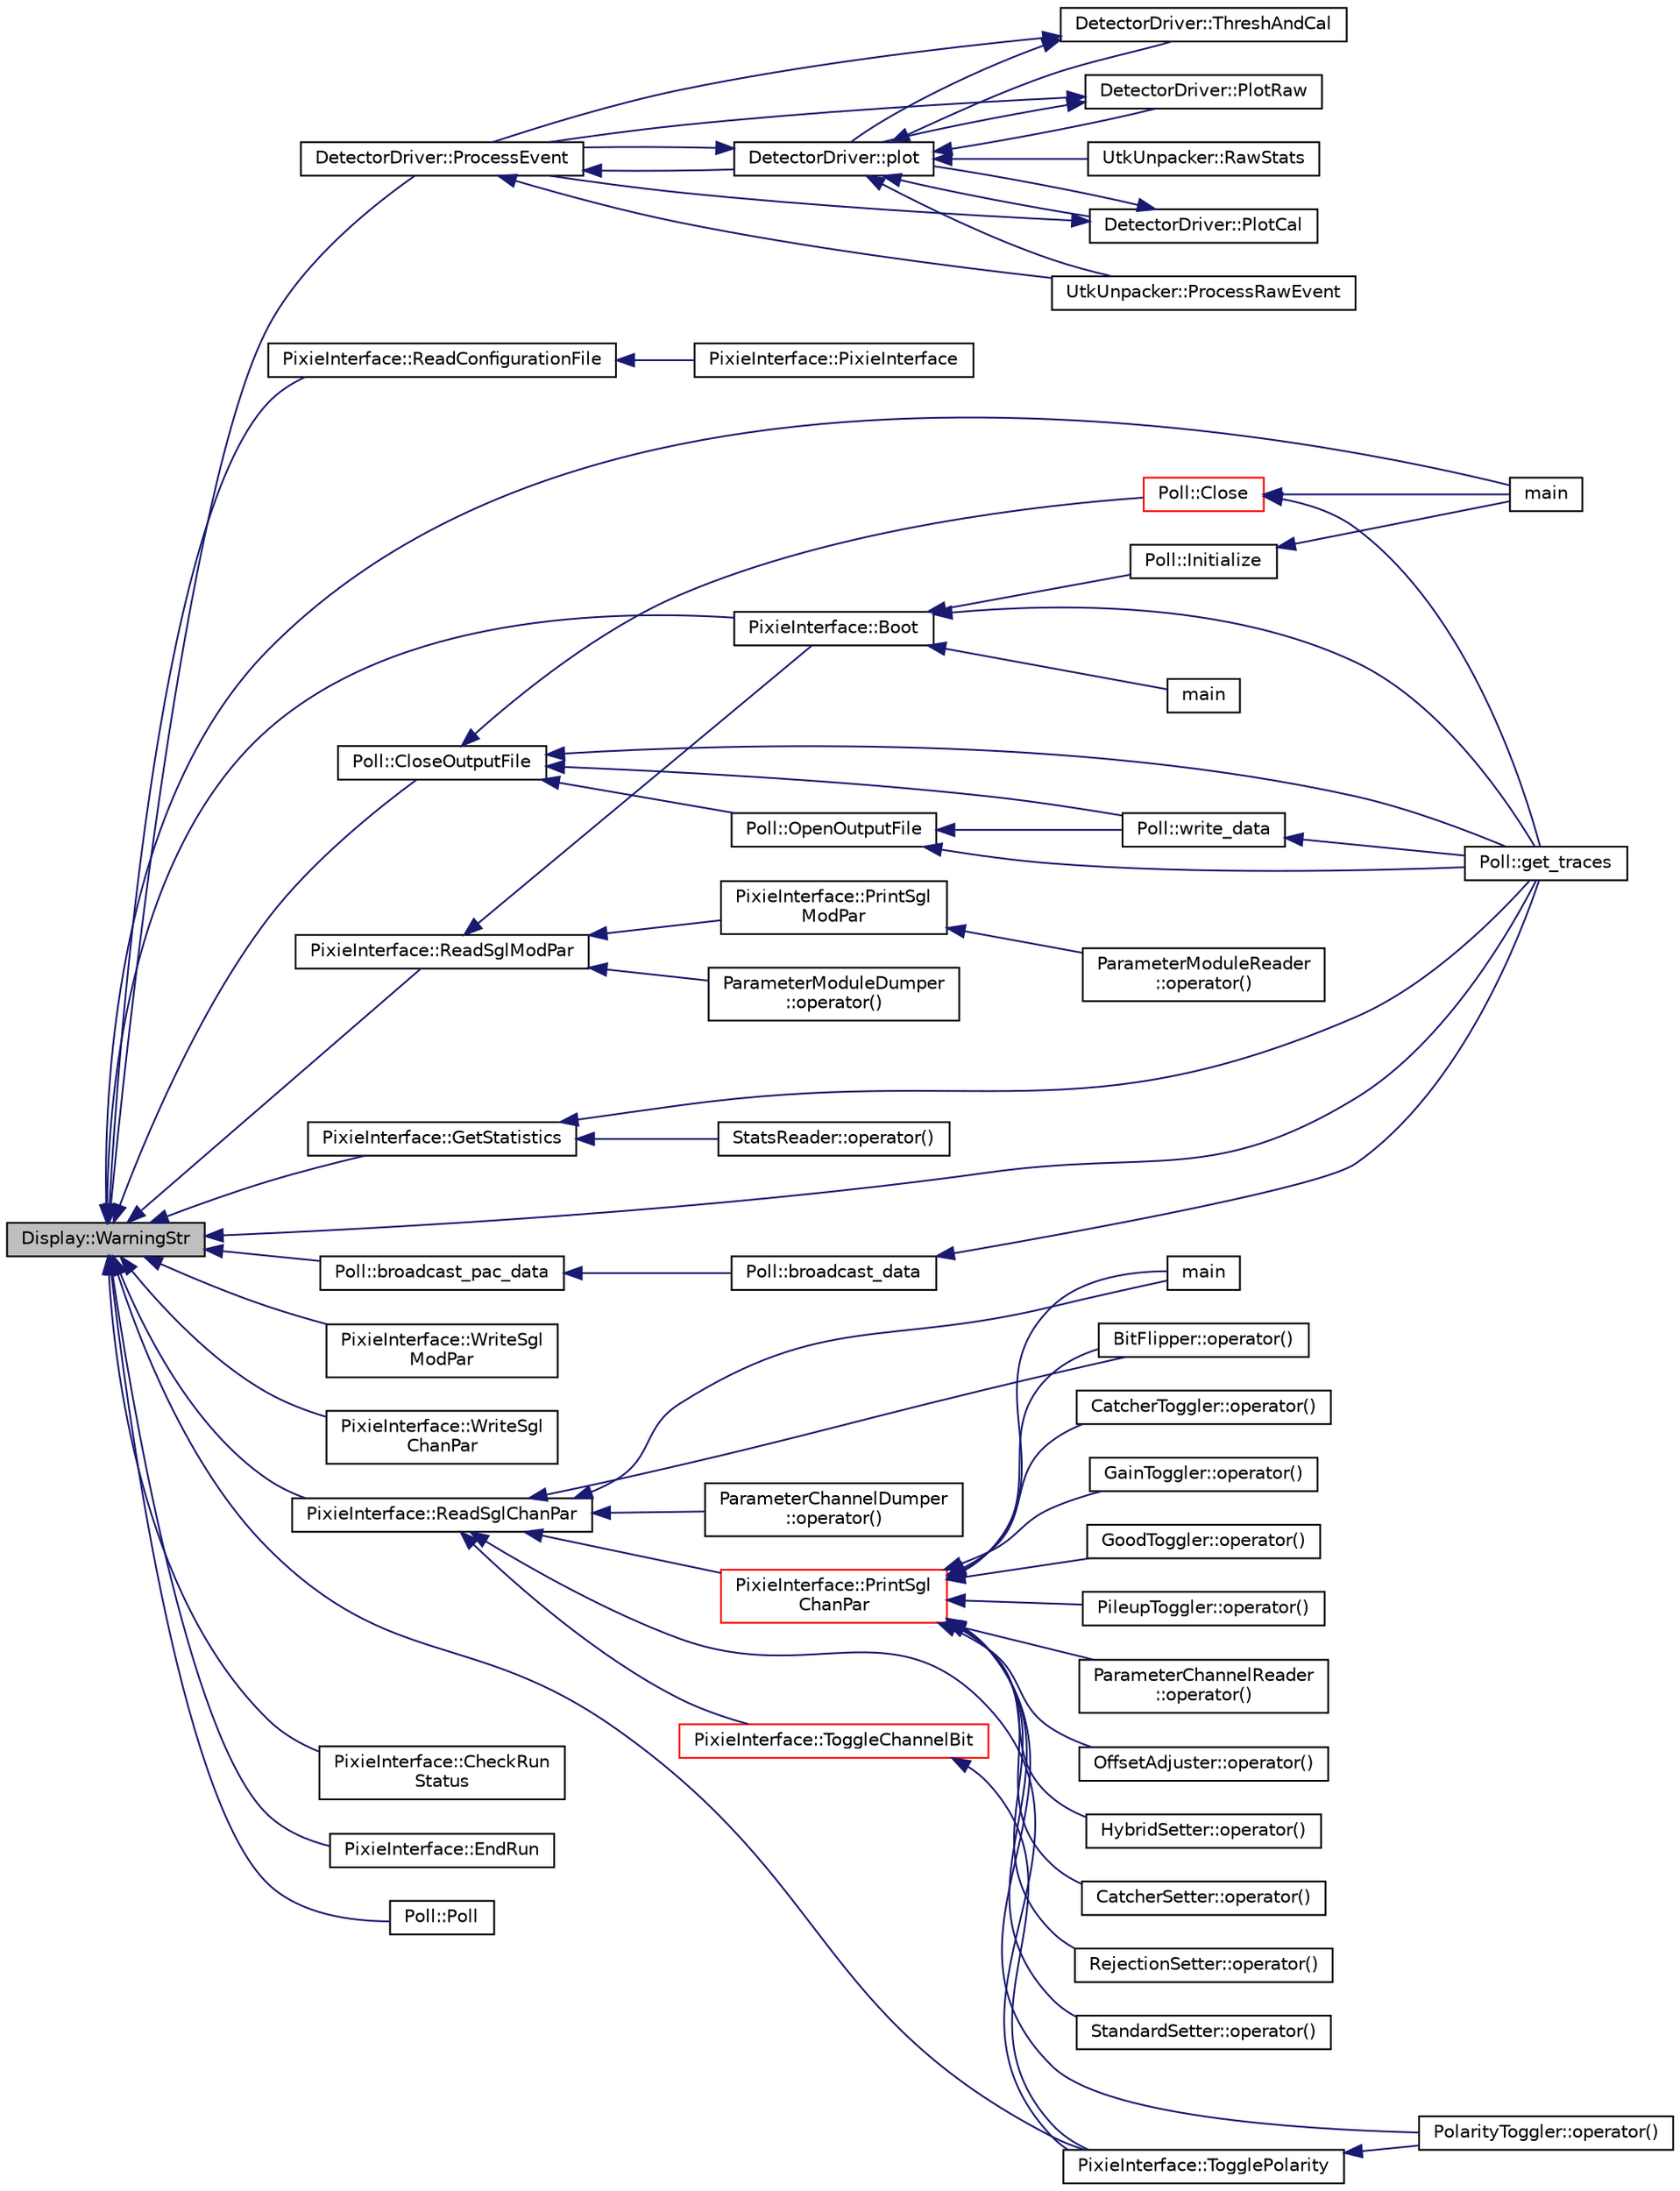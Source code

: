 digraph "Display::WarningStr"
{
  edge [fontname="Helvetica",fontsize="10",labelfontname="Helvetica",labelfontsize="10"];
  node [fontname="Helvetica",fontsize="10",shape=record];
  rankdir="LR";
  Node1 [label="Display::WarningStr",height=0.2,width=0.4,color="black", fillcolor="grey75", style="filled", fontcolor="black"];
  Node1 -> Node2 [dir="back",color="midnightblue",fontsize="10",style="solid",fontname="Helvetica"];
  Node2 [label="DetectorDriver::ProcessEvent",height=0.2,width=0.4,color="black", fillcolor="white", style="filled",URL="$de/d91/class_detector_driver.html#a19c152206c95dfbc2a98ffd1d002165e",tooltip="Control of the event processing. "];
  Node2 -> Node3 [dir="back",color="midnightblue",fontsize="10",style="solid",fontname="Helvetica"];
  Node3 [label="DetectorDriver::plot",height=0.2,width=0.4,color="black", fillcolor="white", style="filled",URL="$de/d91/class_detector_driver.html#a3a556ab94a878e057dea8a081d0df55a",tooltip="Plots into histogram defined by dammId. "];
  Node3 -> Node2 [dir="back",color="midnightblue",fontsize="10",style="solid",fontname="Helvetica"];
  Node3 -> Node4 [dir="back",color="midnightblue",fontsize="10",style="solid",fontname="Helvetica"];
  Node4 [label="DetectorDriver::ThreshAndCal",height=0.2,width=0.4,color="black", fillcolor="white", style="filled",URL="$de/d91/class_detector_driver.html#a2ae4e98c641d49183631eceb40dc19bb",tooltip="Check threshold and calibrate each channel. Check the thresholds and calibrate the energy for each ch..."];
  Node4 -> Node2 [dir="back",color="midnightblue",fontsize="10",style="solid",fontname="Helvetica"];
  Node4 -> Node3 [dir="back",color="midnightblue",fontsize="10",style="solid",fontname="Helvetica"];
  Node3 -> Node5 [dir="back",color="midnightblue",fontsize="10",style="solid",fontname="Helvetica"];
  Node5 [label="DetectorDriver::PlotRaw",height=0.2,width=0.4,color="black", fillcolor="white", style="filled",URL="$de/d91/class_detector_driver.html#a7f2a28ba2a756e034e38630a5e258309"];
  Node5 -> Node2 [dir="back",color="midnightblue",fontsize="10",style="solid",fontname="Helvetica"];
  Node5 -> Node3 [dir="back",color="midnightblue",fontsize="10",style="solid",fontname="Helvetica"];
  Node3 -> Node6 [dir="back",color="midnightblue",fontsize="10",style="solid",fontname="Helvetica"];
  Node6 [label="DetectorDriver::PlotCal",height=0.2,width=0.4,color="black", fillcolor="white", style="filled",URL="$de/d91/class_detector_driver.html#ad966b8fe4330bb0cf117422b9bd08f40"];
  Node6 -> Node2 [dir="back",color="midnightblue",fontsize="10",style="solid",fontname="Helvetica"];
  Node6 -> Node3 [dir="back",color="midnightblue",fontsize="10",style="solid",fontname="Helvetica"];
  Node3 -> Node7 [dir="back",color="midnightblue",fontsize="10",style="solid",fontname="Helvetica"];
  Node7 [label="UtkUnpacker::ProcessRawEvent",height=0.2,width=0.4,color="black", fillcolor="white", style="filled",URL="$d4/d48/class_utk_unpacker.html#a09c96dd753088977aa1f458f7c07d24b",tooltip="Process all events in the event list. "];
  Node3 -> Node8 [dir="back",color="midnightblue",fontsize="10",style="solid",fontname="Helvetica"];
  Node8 [label="UtkUnpacker::RawStats",height=0.2,width=0.4,color="black", fillcolor="white", style="filled",URL="$d4/d48/class_utk_unpacker.html#a61ba5974ee476d5c3ab316b5b6759204",tooltip="Add an event to generic statistics output. "];
  Node2 -> Node7 [dir="back",color="midnightblue",fontsize="10",style="solid",fontname="Helvetica"];
  Node1 -> Node9 [dir="back",color="midnightblue",fontsize="10",style="solid",fontname="Helvetica"];
  Node9 [label="PixieInterface::ReadConfigurationFile",height=0.2,width=0.4,color="black", fillcolor="white", style="filled",URL="$d9/dc6/class_pixie_interface.html#a48914508b045dc634d63c0ae3d761dfd"];
  Node9 -> Node10 [dir="back",color="midnightblue",fontsize="10",style="solid",fontname="Helvetica"];
  Node10 [label="PixieInterface::PixieInterface",height=0.2,width=0.4,color="black", fillcolor="white", style="filled",URL="$d9/dc6/class_pixie_interface.html#a0c452e4ca18faa9f9efc4e2f6a5d5e6e"];
  Node1 -> Node11 [dir="back",color="midnightblue",fontsize="10",style="solid",fontname="Helvetica"];
  Node11 [label="PixieInterface::Boot",height=0.2,width=0.4,color="black", fillcolor="white", style="filled",URL="$d9/dc6/class_pixie_interface.html#ae470f4ea2b5e2955599a2e05a4d30e25"];
  Node11 -> Node12 [dir="back",color="midnightblue",fontsize="10",style="solid",fontname="Helvetica"];
  Node12 [label="main",height=0.2,width=0.4,color="black", fillcolor="white", style="filled",URL="$d9/d36/adjust__offsets_8cpp.html#a0ddf1224851353fc92bfbff6f499fa97"];
  Node11 -> Node13 [dir="back",color="midnightblue",fontsize="10",style="solid",fontname="Helvetica"];
  Node13 [label="Poll::Initialize",height=0.2,width=0.4,color="black", fillcolor="white", style="filled",URL="$d6/db0/class_poll.html#a1353049de2d032ee6aabd8f1f714941d",tooltip="Initialize the poll object. "];
  Node13 -> Node14 [dir="back",color="midnightblue",fontsize="10",style="solid",fontname="Helvetica"];
  Node14 [label="main",height=0.2,width=0.4,color="black", fillcolor="white", style="filled",URL="$d1/d50/poll2_8cpp.html#a0ddf1224851353fc92bfbff6f499fa97"];
  Node11 -> Node15 [dir="back",color="midnightblue",fontsize="10",style="solid",fontname="Helvetica"];
  Node15 [label="Poll::get_traces",height=0.2,width=0.4,color="black", fillcolor="white", style="filled",URL="$d6/db0/class_poll.html#a7bc77d04169be53d1a3553e0a55932d6",tooltip="Acquire raw traces from a pixie module. "];
  Node1 -> Node16 [dir="back",color="midnightblue",fontsize="10",style="solid",fontname="Helvetica"];
  Node16 [label="PixieInterface::WriteSgl\lModPar",height=0.2,width=0.4,color="black", fillcolor="white", style="filled",URL="$d9/dc6/class_pixie_interface.html#a2663b889c6b8c53f3cb07cde02d8948f"];
  Node1 -> Node17 [dir="back",color="midnightblue",fontsize="10",style="solid",fontname="Helvetica"];
  Node17 [label="PixieInterface::ReadSglModPar",height=0.2,width=0.4,color="black", fillcolor="white", style="filled",URL="$d9/dc6/class_pixie_interface.html#ae4d4aa8172a2a68c38040c767e1d2579"];
  Node17 -> Node11 [dir="back",color="midnightblue",fontsize="10",style="solid",fontname="Helvetica"];
  Node17 -> Node18 [dir="back",color="midnightblue",fontsize="10",style="solid",fontname="Helvetica"];
  Node18 [label="PixieInterface::PrintSgl\lModPar",height=0.2,width=0.4,color="black", fillcolor="white", style="filled",URL="$d9/dc6/class_pixie_interface.html#a97513eceba0847c10a1359462e5062e7"];
  Node18 -> Node19 [dir="back",color="midnightblue",fontsize="10",style="solid",fontname="Helvetica"];
  Node19 [label="ParameterModuleReader\l::operator()",height=0.2,width=0.4,color="black", fillcolor="white", style="filled",URL="$d4/d6d/class_parameter_module_reader.html#ac210bba342dc586a7eb1e3ae974099de"];
  Node17 -> Node20 [dir="back",color="midnightblue",fontsize="10",style="solid",fontname="Helvetica"];
  Node20 [label="ParameterModuleDumper\l::operator()",height=0.2,width=0.4,color="black", fillcolor="white", style="filled",URL="$d1/df5/class_parameter_module_dumper.html#a7b9855802478d7f8be1fc7108b80ac35"];
  Node1 -> Node21 [dir="back",color="midnightblue",fontsize="10",style="solid",fontname="Helvetica"];
  Node21 [label="PixieInterface::WriteSgl\lChanPar",height=0.2,width=0.4,color="black", fillcolor="white", style="filled",URL="$d9/dc6/class_pixie_interface.html#a575e2b7a3012ac62e5123e3da5718f4b"];
  Node1 -> Node22 [dir="back",color="midnightblue",fontsize="10",style="solid",fontname="Helvetica"];
  Node22 [label="PixieInterface::ReadSglChanPar",height=0.2,width=0.4,color="black", fillcolor="white", style="filled",URL="$d9/dc6/class_pixie_interface.html#ab9aa18adad4d33916a225e1ad2d7d177"];
  Node22 -> Node23 [dir="back",color="midnightblue",fontsize="10",style="solid",fontname="Helvetica"];
  Node23 [label="main",height=0.2,width=0.4,color="black", fillcolor="white", style="filled",URL="$db/d9f/param_scan_8cpp.html#a0ddf1224851353fc92bfbff6f499fa97",tooltip="A program. "];
  Node22 -> Node24 [dir="back",color="midnightblue",fontsize="10",style="solid",fontname="Helvetica"];
  Node24 [label="PixieInterface::PrintSgl\lChanPar",height=0.2,width=0.4,color="red", fillcolor="white", style="filled",URL="$d9/dc6/class_pixie_interface.html#aed6aa4fe372ef3e1e658915fb7cd3885"];
  Node24 -> Node23 [dir="back",color="midnightblue",fontsize="10",style="solid",fontname="Helvetica"];
  Node24 -> Node25 [dir="back",color="midnightblue",fontsize="10",style="solid",fontname="Helvetica"];
  Node25 [label="BitFlipper::operator()",height=0.2,width=0.4,color="black", fillcolor="white", style="filled",URL="$d0/d6f/class_bit_flipper.html#ab50f1ee20e65a21b00b7cf905e16b294"];
  Node24 -> Node26 [dir="back",color="midnightblue",fontsize="10",style="solid",fontname="Helvetica"];
  Node26 [label="ParameterChannelReader\l::operator()",height=0.2,width=0.4,color="black", fillcolor="white", style="filled",URL="$d9/dfc/class_parameter_channel_reader.html#a1e0d0b7665a5dfd154d3f25e55e69d3b"];
  Node24 -> Node27 [dir="back",color="midnightblue",fontsize="10",style="solid",fontname="Helvetica"];
  Node27 [label="OffsetAdjuster::operator()",height=0.2,width=0.4,color="black", fillcolor="white", style="filled",URL="$dc/d5b/class_offset_adjuster.html#ae50267b0040dcaee357035469c93d13e"];
  Node24 -> Node28 [dir="back",color="midnightblue",fontsize="10",style="solid",fontname="Helvetica"];
  Node28 [label="HybridSetter::operator()",height=0.2,width=0.4,color="black", fillcolor="white", style="filled",URL="$d3/d42/class_hybrid_setter.html#a07b28f916c96faede61aff1bddd033d7"];
  Node24 -> Node29 [dir="back",color="midnightblue",fontsize="10",style="solid",fontname="Helvetica"];
  Node29 [label="CatcherSetter::operator()",height=0.2,width=0.4,color="black", fillcolor="white", style="filled",URL="$de/d44/class_catcher_setter.html#a820ee6f97299901120144b76280733e2"];
  Node24 -> Node30 [dir="back",color="midnightblue",fontsize="10",style="solid",fontname="Helvetica"];
  Node30 [label="RejectionSetter::operator()",height=0.2,width=0.4,color="black", fillcolor="white", style="filled",URL="$d6/dea/class_rejection_setter.html#a9eae57ed216131a3019cf8ba2b58f78f"];
  Node24 -> Node31 [dir="back",color="midnightblue",fontsize="10",style="solid",fontname="Helvetica"];
  Node31 [label="StandardSetter::operator()",height=0.2,width=0.4,color="black", fillcolor="white", style="filled",URL="$d5/dd7/class_standard_setter.html#ab88aeb735edac44d25880f7129a3cf98"];
  Node24 -> Node32 [dir="back",color="midnightblue",fontsize="10",style="solid",fontname="Helvetica"];
  Node32 [label="CatcherToggler::operator()",height=0.2,width=0.4,color="black", fillcolor="white", style="filled",URL="$d2/dbc/class_catcher_toggler.html#a7743016f7de84bd601de5867cbb87766"];
  Node24 -> Node33 [dir="back",color="midnightblue",fontsize="10",style="solid",fontname="Helvetica"];
  Node33 [label="GainToggler::operator()",height=0.2,width=0.4,color="black", fillcolor="white", style="filled",URL="$d2/dc4/class_gain_toggler.html#a76d007d56b6b5c7aff8198b75247d7b4"];
  Node24 -> Node34 [dir="back",color="midnightblue",fontsize="10",style="solid",fontname="Helvetica"];
  Node34 [label="GoodToggler::operator()",height=0.2,width=0.4,color="black", fillcolor="white", style="filled",URL="$d2/dee/class_good_toggler.html#a9d0e33e2af3d0430c65f155e5c9004a5"];
  Node24 -> Node35 [dir="back",color="midnightblue",fontsize="10",style="solid",fontname="Helvetica"];
  Node35 [label="PileupToggler::operator()",height=0.2,width=0.4,color="black", fillcolor="white", style="filled",URL="$d2/d12/class_pileup_toggler.html#a4a474b11899af53a645f8eb4a6ebb157"];
  Node24 -> Node36 [dir="back",color="midnightblue",fontsize="10",style="solid",fontname="Helvetica"];
  Node36 [label="PolarityToggler::operator()",height=0.2,width=0.4,color="black", fillcolor="white", style="filled",URL="$d3/dc6/class_polarity_toggler.html#a6705a25308576912ce1c8d5b0fa73d58"];
  Node22 -> Node37 [dir="back",color="midnightblue",fontsize="10",style="solid",fontname="Helvetica"];
  Node37 [label="PixieInterface::TogglePolarity",height=0.2,width=0.4,color="black", fillcolor="white", style="filled",URL="$d9/dc6/class_pixie_interface.html#aeeb829ac5910cc009fbd47972d691739"];
  Node37 -> Node36 [dir="back",color="midnightblue",fontsize="10",style="solid",fontname="Helvetica"];
  Node22 -> Node38 [dir="back",color="midnightblue",fontsize="10",style="solid",fontname="Helvetica"];
  Node38 [label="PixieInterface::ToggleChannelBit",height=0.2,width=0.4,color="red", fillcolor="white", style="filled",URL="$d9/dc6/class_pixie_interface.html#a448ef741698cfdc9e48dc47bd4639070"];
  Node38 -> Node37 [dir="back",color="midnightblue",fontsize="10",style="solid",fontname="Helvetica"];
  Node22 -> Node25 [dir="back",color="midnightblue",fontsize="10",style="solid",fontname="Helvetica"];
  Node22 -> Node39 [dir="back",color="midnightblue",fontsize="10",style="solid",fontname="Helvetica"];
  Node39 [label="ParameterChannelDumper\l::operator()",height=0.2,width=0.4,color="black", fillcolor="white", style="filled",URL="$d5/dac/class_parameter_channel_dumper.html#abaca99afb5e123d2996a085af7f43218"];
  Node1 -> Node40 [dir="back",color="midnightblue",fontsize="10",style="solid",fontname="Helvetica"];
  Node40 [label="PixieInterface::GetStatistics",height=0.2,width=0.4,color="black", fillcolor="white", style="filled",URL="$d9/dc6/class_pixie_interface.html#af839298280e158a844381ff6fef356d5"];
  Node40 -> Node15 [dir="back",color="midnightblue",fontsize="10",style="solid",fontname="Helvetica"];
  Node40 -> Node41 [dir="back",color="midnightblue",fontsize="10",style="solid",fontname="Helvetica"];
  Node41 [label="StatsReader::operator()",height=0.2,width=0.4,color="black", fillcolor="white", style="filled",URL="$d2/ddc/class_stats_reader.html#a28b09c5ca806f7cb68d5f2eaeda7ab16"];
  Node1 -> Node42 [dir="back",color="midnightblue",fontsize="10",style="solid",fontname="Helvetica"];
  Node42 [label="PixieInterface::CheckRun\lStatus",height=0.2,width=0.4,color="black", fillcolor="white", style="filled",URL="$d9/dc6/class_pixie_interface.html#a56378c03d8fd7e559063a6519241d538"];
  Node1 -> Node43 [dir="back",color="midnightblue",fontsize="10",style="solid",fontname="Helvetica"];
  Node43 [label="PixieInterface::EndRun",height=0.2,width=0.4,color="black", fillcolor="white", style="filled",URL="$d9/dc6/class_pixie_interface.html#abf080b5081f1df5c0e144b7206ce38ad"];
  Node1 -> Node37 [dir="back",color="midnightblue",fontsize="10",style="solid",fontname="Helvetica"];
  Node1 -> Node14 [dir="back",color="midnightblue",fontsize="10",style="solid",fontname="Helvetica"];
  Node1 -> Node44 [dir="back",color="midnightblue",fontsize="10",style="solid",fontname="Helvetica"];
  Node44 [label="Poll::Poll",height=0.2,width=0.4,color="black", fillcolor="white", style="filled",URL="$d6/db0/class_poll.html#aac12ff2558aaa59ce34854162ad917b0",tooltip="Default constructor. "];
  Node1 -> Node45 [dir="back",color="midnightblue",fontsize="10",style="solid",fontname="Helvetica"];
  Node45 [label="Poll::CloseOutputFile",height=0.2,width=0.4,color="black", fillcolor="white", style="filled",URL="$d6/db0/class_poll.html#a4f280e910a51c786a7b8e390921fa106",tooltip="Close the current output file, if one is open. "];
  Node45 -> Node46 [dir="back",color="midnightblue",fontsize="10",style="solid",fontname="Helvetica"];
  Node46 [label="Poll::Close",height=0.2,width=0.4,color="red", fillcolor="white", style="filled",URL="$d6/db0/class_poll.html#ab16cd3eb72cac653541300cb6536e710",tooltip="Close the sockets, any open files, and clean up. "];
  Node46 -> Node14 [dir="back",color="midnightblue",fontsize="10",style="solid",fontname="Helvetica"];
  Node46 -> Node15 [dir="back",color="midnightblue",fontsize="10",style="solid",fontname="Helvetica"];
  Node45 -> Node47 [dir="back",color="midnightblue",fontsize="10",style="solid",fontname="Helvetica"];
  Node47 [label="Poll::OpenOutputFile",height=0.2,width=0.4,color="black", fillcolor="white", style="filled",URL="$d6/db0/class_poll.html#adee13ef275973679b5524868be3cdc9c",tooltip="Opens a new file if no file is currently open. "];
  Node47 -> Node48 [dir="back",color="midnightblue",fontsize="10",style="solid",fontname="Helvetica"];
  Node48 [label="Poll::write_data",height=0.2,width=0.4,color="black", fillcolor="white", style="filled",URL="$d6/db0/class_poll.html#aa11d7496ff1d7eb58f6833822236bcac",tooltip="Write a data spill to disk. "];
  Node48 -> Node15 [dir="back",color="midnightblue",fontsize="10",style="solid",fontname="Helvetica"];
  Node47 -> Node15 [dir="back",color="midnightblue",fontsize="10",style="solid",fontname="Helvetica"];
  Node45 -> Node48 [dir="back",color="midnightblue",fontsize="10",style="solid",fontname="Helvetica"];
  Node45 -> Node15 [dir="back",color="midnightblue",fontsize="10",style="solid",fontname="Helvetica"];
  Node1 -> Node49 [dir="back",color="midnightblue",fontsize="10",style="solid",fontname="Helvetica"];
  Node49 [label="Poll::broadcast_pac_data",height=0.2,width=0.4,color="black", fillcolor="white", style="filled",URL="$d6/db0/class_poll.html#abdd920d14ae9c7a1b00bb9869e964f79",tooltip="Broadcast a data spill onto the network in the classic pacman format. "];
  Node49 -> Node50 [dir="back",color="midnightblue",fontsize="10",style="solid",fontname="Helvetica"];
  Node50 [label="Poll::broadcast_data",height=0.2,width=0.4,color="black", fillcolor="white", style="filled",URL="$d6/db0/class_poll.html#a2c19891ad6e9da2eacf7e208cec08db0",tooltip="Broadcast a data spill onto the network. "];
  Node50 -> Node15 [dir="back",color="midnightblue",fontsize="10",style="solid",fontname="Helvetica"];
  Node1 -> Node15 [dir="back",color="midnightblue",fontsize="10",style="solid",fontname="Helvetica"];
}
